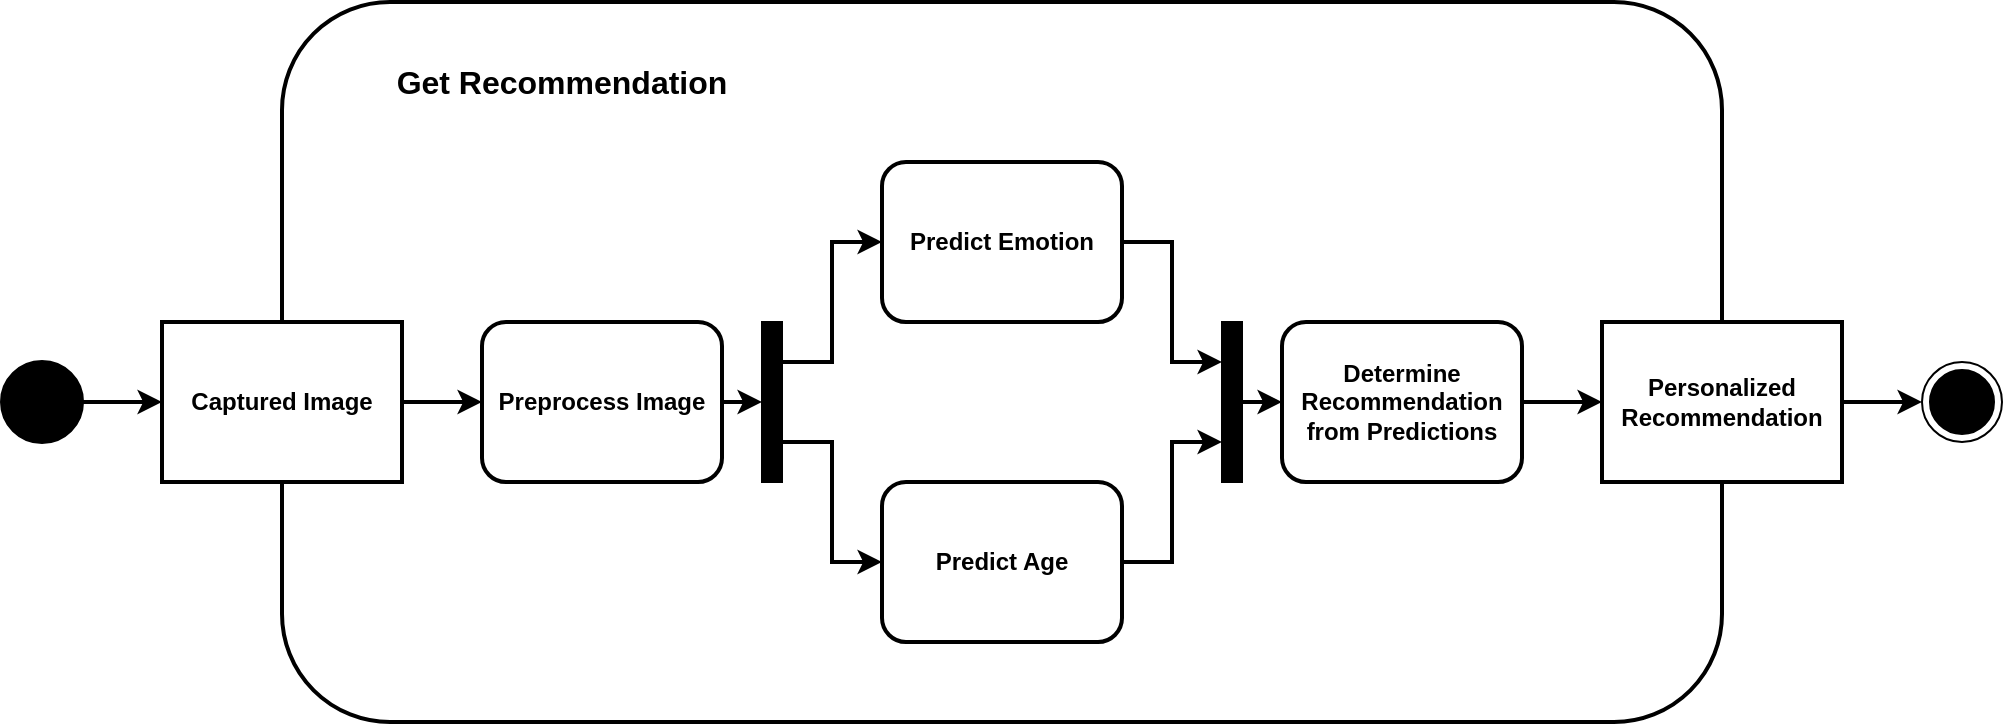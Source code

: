 <mxfile version="16.1.2" type="device"><diagram id="0OcpltXZlLaH5RlZtXNt" name="Page-1"><mxGraphModel dx="1888" dy="641" grid="1" gridSize="10" guides="1" tooltips="1" connect="1" arrows="1" fold="1" page="1" pageScale="1" pageWidth="850" pageHeight="1100" math="0" shadow="0"><root><mxCell id="0"/><mxCell id="1" parent="0"/><mxCell id="WF2jDmj9FDzzkdpbmqO2-1" value="" style="rounded=1;whiteSpace=wrap;html=1;fillColor=none;strokeWidth=2;" vertex="1" parent="1"><mxGeometry x="40" y="40" width="720" height="360" as="geometry"/></mxCell><mxCell id="WF2jDmj9FDzzkdpbmqO2-2" value="Get Recommendation" style="text;html=1;strokeColor=none;fillColor=none;align=center;verticalAlign=middle;whiteSpace=wrap;rounded=0;fontStyle=1;fontSize=16;" vertex="1" parent="1"><mxGeometry x="80" y="60" width="200" height="40" as="geometry"/></mxCell><mxCell id="WF2jDmj9FDzzkdpbmqO2-11" style="edgeStyle=orthogonalEdgeStyle;rounded=0;orthogonalLoop=1;jettySize=auto;html=1;exitX=1;exitY=0.5;exitDx=0;exitDy=0;entryX=0;entryY=0.5;entryDx=0;entryDy=0;fontSize=12;strokeWidth=2;" edge="1" parent="1" source="WF2jDmj9FDzzkdpbmqO2-3" target="WF2jDmj9FDzzkdpbmqO2-5"><mxGeometry relative="1" as="geometry"/></mxCell><mxCell id="WF2jDmj9FDzzkdpbmqO2-3" value="Captured Image" style="rounded=0;whiteSpace=wrap;html=1;fontSize=12;fillColor=default;fontStyle=1;strokeWidth=2;" vertex="1" parent="1"><mxGeometry x="-20" y="200" width="120" height="80" as="geometry"/></mxCell><mxCell id="WF2jDmj9FDzzkdpbmqO2-22" style="edgeStyle=orthogonalEdgeStyle;rounded=0;orthogonalLoop=1;jettySize=auto;html=1;exitX=1;exitY=0.5;exitDx=0;exitDy=0;entryX=0;entryY=0.5;entryDx=0;entryDy=0;fontSize=12;strokeWidth=2;" edge="1" parent="1" source="WF2jDmj9FDzzkdpbmqO2-4" target="WF2jDmj9FDzzkdpbmqO2-19"><mxGeometry relative="1" as="geometry"/></mxCell><mxCell id="WF2jDmj9FDzzkdpbmqO2-4" value="Personalized Recommendation" style="rounded=0;whiteSpace=wrap;html=1;fontSize=12;fillColor=default;fontStyle=1;strokeWidth=2;" vertex="1" parent="1"><mxGeometry x="700" y="200" width="120" height="80" as="geometry"/></mxCell><mxCell id="WF2jDmj9FDzzkdpbmqO2-12" style="edgeStyle=orthogonalEdgeStyle;rounded=0;orthogonalLoop=1;jettySize=auto;html=1;exitX=1;exitY=0.5;exitDx=0;exitDy=0;entryX=0;entryY=0.5;entryDx=0;entryDy=0;fontSize=12;strokeWidth=2;" edge="1" parent="1" source="WF2jDmj9FDzzkdpbmqO2-5" target="WF2jDmj9FDzzkdpbmqO2-9"><mxGeometry relative="1" as="geometry"/></mxCell><mxCell id="WF2jDmj9FDzzkdpbmqO2-5" value="Preprocess Image" style="rounded=1;whiteSpace=wrap;html=1;fontSize=12;fillColor=default;fontStyle=1;strokeWidth=2;" vertex="1" parent="1"><mxGeometry x="140" y="200" width="120" height="80" as="geometry"/></mxCell><mxCell id="WF2jDmj9FDzzkdpbmqO2-16" style="edgeStyle=orthogonalEdgeStyle;rounded=0;orthogonalLoop=1;jettySize=auto;html=1;exitX=1;exitY=0.5;exitDx=0;exitDy=0;entryX=0;entryY=0.75;entryDx=0;entryDy=0;fontSize=12;strokeWidth=2;" edge="1" parent="1" source="WF2jDmj9FDzzkdpbmqO2-6" target="WF2jDmj9FDzzkdpbmqO2-10"><mxGeometry relative="1" as="geometry"/></mxCell><mxCell id="WF2jDmj9FDzzkdpbmqO2-6" value="Predict Age" style="rounded=1;whiteSpace=wrap;html=1;fontSize=12;fillColor=default;fontStyle=1;strokeWidth=2;" vertex="1" parent="1"><mxGeometry x="340" y="280" width="120" height="80" as="geometry"/></mxCell><mxCell id="WF2jDmj9FDzzkdpbmqO2-15" style="edgeStyle=orthogonalEdgeStyle;rounded=0;orthogonalLoop=1;jettySize=auto;html=1;exitX=1;exitY=0.5;exitDx=0;exitDy=0;entryX=0;entryY=0.25;entryDx=0;entryDy=0;fontSize=12;strokeWidth=2;" edge="1" parent="1" source="WF2jDmj9FDzzkdpbmqO2-7" target="WF2jDmj9FDzzkdpbmqO2-10"><mxGeometry relative="1" as="geometry"/></mxCell><mxCell id="WF2jDmj9FDzzkdpbmqO2-7" value="Predict Emotion" style="rounded=1;whiteSpace=wrap;html=1;fontSize=12;fillColor=default;fontStyle=1;strokeWidth=2;" vertex="1" parent="1"><mxGeometry x="340" y="120" width="120" height="80" as="geometry"/></mxCell><mxCell id="WF2jDmj9FDzzkdpbmqO2-18" style="edgeStyle=orthogonalEdgeStyle;rounded=0;orthogonalLoop=1;jettySize=auto;html=1;exitX=1;exitY=0.5;exitDx=0;exitDy=0;entryX=0;entryY=0.5;entryDx=0;entryDy=0;fontSize=12;strokeWidth=2;" edge="1" parent="1" source="WF2jDmj9FDzzkdpbmqO2-8" target="WF2jDmj9FDzzkdpbmqO2-4"><mxGeometry relative="1" as="geometry"/></mxCell><mxCell id="WF2jDmj9FDzzkdpbmqO2-8" value="Determine Recommendation from Predictions" style="rounded=1;whiteSpace=wrap;html=1;fontSize=12;fillColor=default;fontStyle=1;strokeWidth=2;" vertex="1" parent="1"><mxGeometry x="540" y="200" width="120" height="80" as="geometry"/></mxCell><mxCell id="WF2jDmj9FDzzkdpbmqO2-13" style="edgeStyle=orthogonalEdgeStyle;rounded=0;orthogonalLoop=1;jettySize=auto;html=1;exitX=1;exitY=0.25;exitDx=0;exitDy=0;entryX=0;entryY=0.5;entryDx=0;entryDy=0;fontSize=12;strokeWidth=2;" edge="1" parent="1" source="WF2jDmj9FDzzkdpbmqO2-9" target="WF2jDmj9FDzzkdpbmqO2-7"><mxGeometry relative="1" as="geometry"/></mxCell><mxCell id="WF2jDmj9FDzzkdpbmqO2-14" style="edgeStyle=orthogonalEdgeStyle;rounded=0;orthogonalLoop=1;jettySize=auto;html=1;exitX=1;exitY=0.75;exitDx=0;exitDy=0;entryX=0;entryY=0.5;entryDx=0;entryDy=0;fontSize=12;strokeWidth=2;" edge="1" parent="1" source="WF2jDmj9FDzzkdpbmqO2-9" target="WF2jDmj9FDzzkdpbmqO2-6"><mxGeometry relative="1" as="geometry"/></mxCell><mxCell id="WF2jDmj9FDzzkdpbmqO2-9" value="" style="rounded=0;whiteSpace=wrap;html=1;fontSize=12;fillColor=#000000;" vertex="1" parent="1"><mxGeometry x="280" y="200" width="10" height="80" as="geometry"/></mxCell><mxCell id="WF2jDmj9FDzzkdpbmqO2-17" style="edgeStyle=orthogonalEdgeStyle;rounded=0;orthogonalLoop=1;jettySize=auto;html=1;exitX=1;exitY=0.5;exitDx=0;exitDy=0;entryX=0;entryY=0.5;entryDx=0;entryDy=0;fontSize=12;strokeWidth=2;" edge="1" parent="1" source="WF2jDmj9FDzzkdpbmqO2-10" target="WF2jDmj9FDzzkdpbmqO2-8"><mxGeometry relative="1" as="geometry"/></mxCell><mxCell id="WF2jDmj9FDzzkdpbmqO2-10" value="" style="rounded=0;whiteSpace=wrap;html=1;fontSize=12;fillColor=#000000;" vertex="1" parent="1"><mxGeometry x="510" y="200" width="10" height="80" as="geometry"/></mxCell><mxCell id="WF2jDmj9FDzzkdpbmqO2-19" value="" style="ellipse;html=1;shape=endState;fillColor=#000000;strokeColor=default;fontSize=12;" vertex="1" parent="1"><mxGeometry x="860" y="220" width="40" height="40" as="geometry"/></mxCell><mxCell id="WF2jDmj9FDzzkdpbmqO2-21" style="edgeStyle=orthogonalEdgeStyle;rounded=0;orthogonalLoop=1;jettySize=auto;html=1;exitX=1;exitY=0.5;exitDx=0;exitDy=0;entryX=0;entryY=0.5;entryDx=0;entryDy=0;fontSize=12;strokeWidth=2;" edge="1" parent="1" source="WF2jDmj9FDzzkdpbmqO2-20" target="WF2jDmj9FDzzkdpbmqO2-3"><mxGeometry relative="1" as="geometry"/></mxCell><mxCell id="WF2jDmj9FDzzkdpbmqO2-20" value="" style="ellipse;whiteSpace=wrap;html=1;aspect=fixed;fontSize=12;strokeColor=default;strokeWidth=2;fillColor=#000000;" vertex="1" parent="1"><mxGeometry x="-100" y="220" width="40" height="40" as="geometry"/></mxCell></root></mxGraphModel></diagram></mxfile>